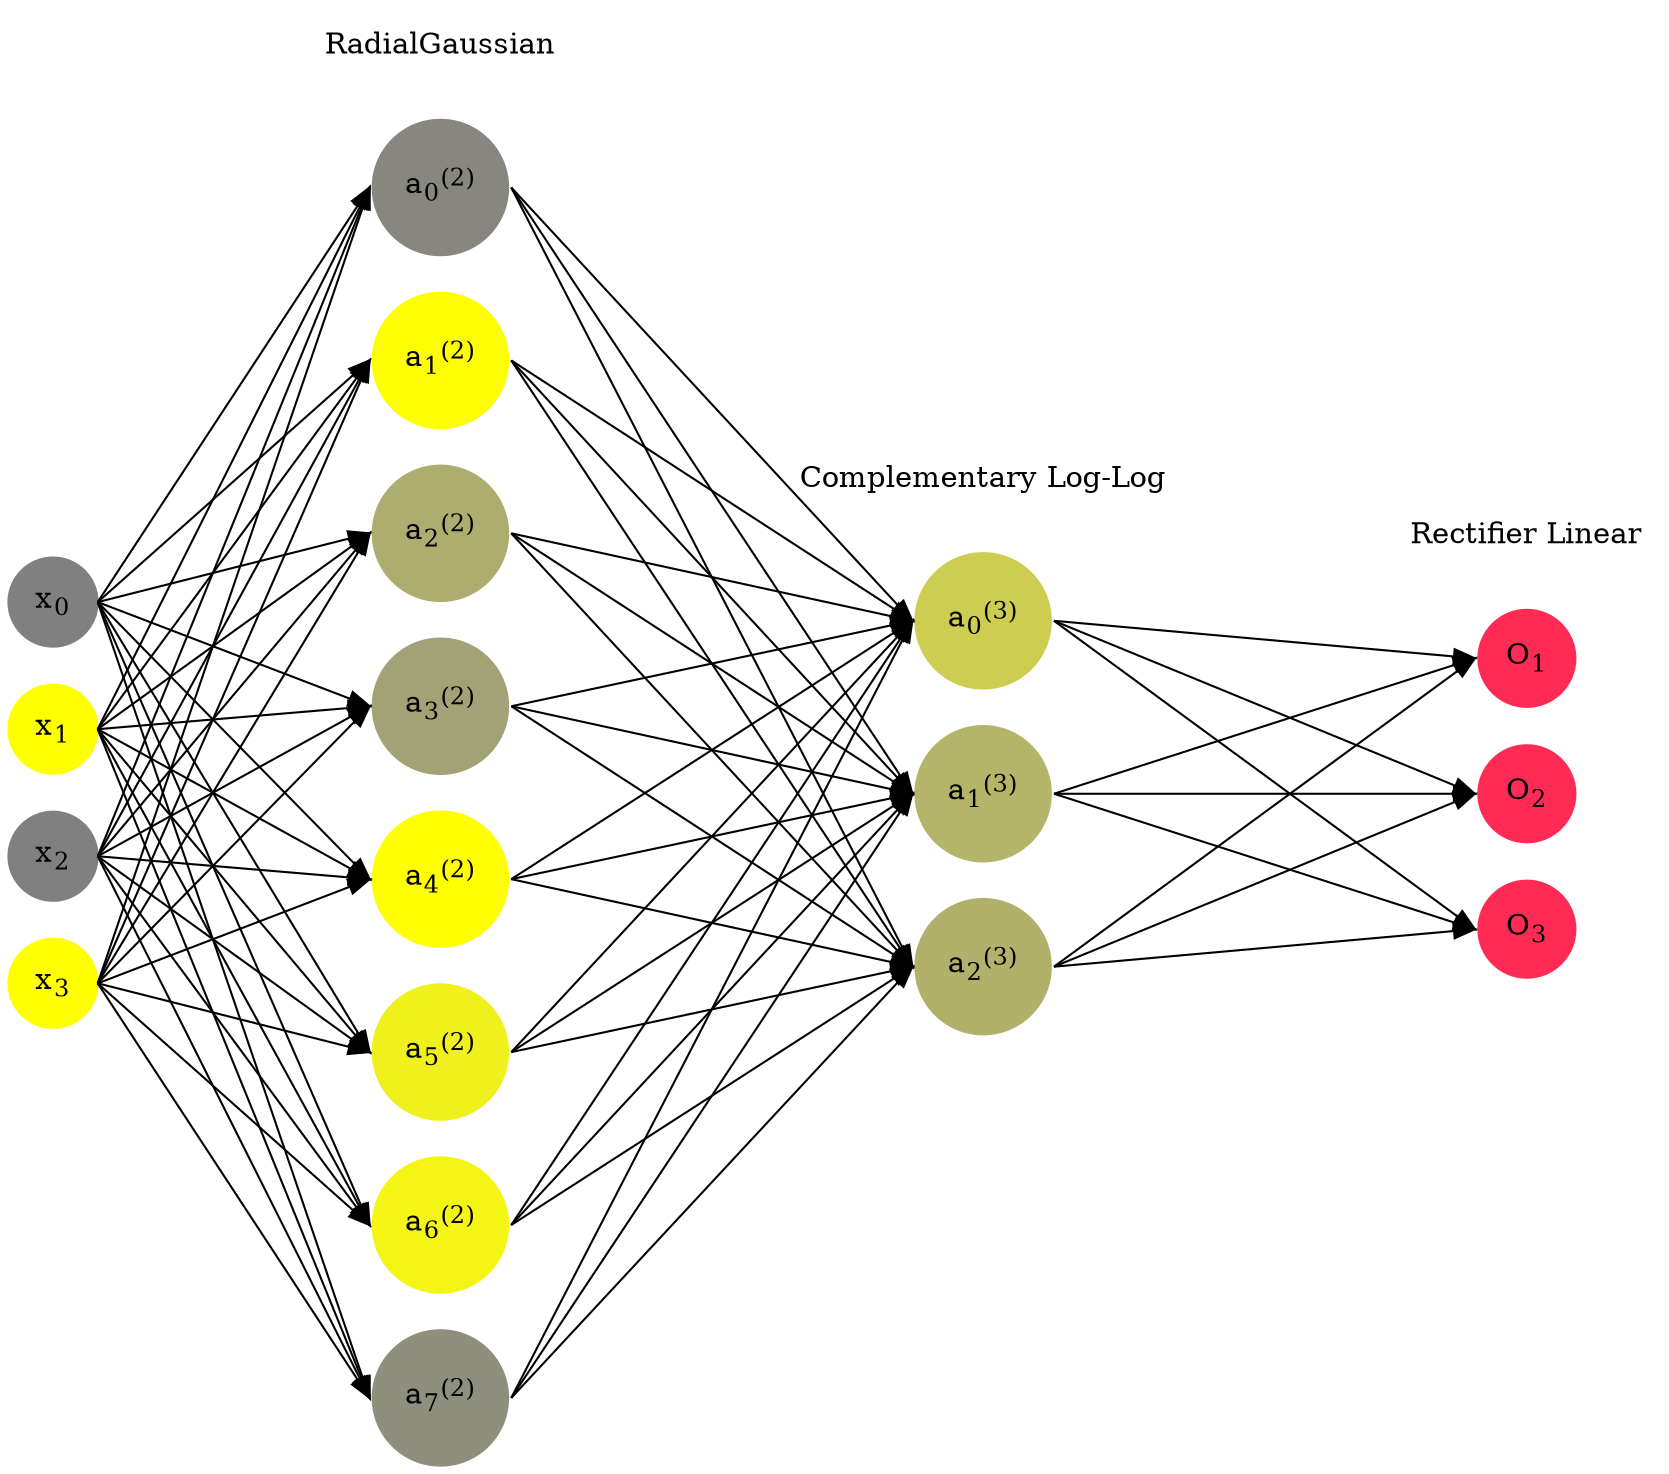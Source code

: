 digraph G {
	rankdir = LR;
	splines=false;
	edge[style=invis];
	ranksep= 1.4;
	{
	node [shape=circle, color="0.1667, 0.0, 0.5", style=filled, fillcolor="0.1667, 0.0, 0.5"];
	x0 [label=<x<sub>0</sub>>];
	}
	{
	node [shape=circle, color="0.1667, 1.0, 1.0", style=filled, fillcolor="0.1667, 1.0, 1.0"];
	x1 [label=<x<sub>1</sub>>];
	}
	{
	node [shape=circle, color="0.1667, 0.0, 0.5", style=filled, fillcolor="0.1667, 0.0, 0.5"];
	x2 [label=<x<sub>2</sub>>];
	}
	{
	node [shape=circle, color="0.1667, 1.0, 1.0", style=filled, fillcolor="0.1667, 1.0, 1.0"];
	x3 [label=<x<sub>3</sub>>];
	}
	{
	node [shape=circle, color="0.1667, 0.060072, 0.530036", style=filled, fillcolor="0.1667, 0.060072, 0.530036"];
	a02 [label=<a<sub>0</sub><sup>(2)</sup>>];
	}
	{
	node [shape=circle, color="0.1667, 0.986775, 0.993387", style=filled, fillcolor="0.1667, 0.986775, 0.993387"];
	a12 [label=<a<sub>1</sub><sup>(2)</sup>>];
	}
	{
	node [shape=circle, color="0.1667, 0.357838, 0.678919", style=filled, fillcolor="0.1667, 0.357838, 0.678919"];
	a22 [label=<a<sub>2</sub><sup>(2)</sup>>];
	}
	{
	node [shape=circle, color="0.1667, 0.269497, 0.634748", style=filled, fillcolor="0.1667, 0.269497, 0.634748"];
	a32 [label=<a<sub>3</sub><sup>(2)</sup>>];
	}
	{
	node [shape=circle, color="0.1667, 0.998485, 0.999243", style=filled, fillcolor="0.1667, 0.998485, 0.999243"];
	a42 [label=<a<sub>4</sub><sup>(2)</sup>>];
	}
	{
	node [shape=circle, color="0.1667, 0.882513, 0.941256", style=filled, fillcolor="0.1667, 0.882513, 0.941256"];
	a52 [label=<a<sub>5</sub><sup>(2)</sup>>];
	}
	{
	node [shape=circle, color="0.1667, 0.917124, 0.958562", style=filled, fillcolor="0.1667, 0.917124, 0.958562"];
	a62 [label=<a<sub>6</sub><sup>(2)</sup>>];
	}
	{
	node [shape=circle, color="0.1667, 0.121577, 0.560788", style=filled, fillcolor="0.1667, 0.121577, 0.560788"];
	a72 [label=<a<sub>7</sub><sup>(2)</sup>>];
	}
	{
	node [shape=circle, color="0.1667, 0.601983, 0.800991", style=filled, fillcolor="0.1667, 0.601983, 0.800991"];
	a03 [label=<a<sub>0</sub><sup>(3)</sup>>];
	}
	{
	node [shape=circle, color="0.1667, 0.421792, 0.710896", style=filled, fillcolor="0.1667, 0.421792, 0.710896"];
	a13 [label=<a<sub>1</sub><sup>(3)</sup>>];
	}
	{
	node [shape=circle, color="0.1667, 0.387216, 0.693608", style=filled, fillcolor="0.1667, 0.387216, 0.693608"];
	a23 [label=<a<sub>2</sub><sup>(3)</sup>>];
	}
	{
	node [shape=circle, color="0.9667, 0.83, 1.0", style=filled, fillcolor="0.9667, 0.83, 1.0"];
	O1 [label=<O<sub>1</sub>>];
	}
	{
	node [shape=circle, color="0.9667, 0.83, 1.0", style=filled, fillcolor="0.9667, 0.83, 1.0"];
	O2 [label=<O<sub>2</sub>>];
	}
	{
	node [shape=circle, color="0.9667, 0.83, 1.0", style=filled, fillcolor="0.9667, 0.83, 1.0"];
	O3 [label=<O<sub>3</sub>>];
	}
	{
	rank=same;
	x0->x1->x2->x3;
	}
	{
	rank=same;
	a02->a12->a22->a32->a42->a52->a62->a72;
	}
	{
	rank=same;
	a03->a13->a23;
	}
	{
	rank=same;
	O1->O2->O3;
	}
	l1 [shape=plaintext,label="RadialGaussian"];
	l1->a02;
	{rank=same; l1;a02};
	l2 [shape=plaintext,label="Complementary Log-Log"];
	l2->a03;
	{rank=same; l2;a03};
	l3 [shape=plaintext,label="Rectifier Linear"];
	l3->O1;
	{rank=same; l3;O1};
edge[style=solid, tailport=e, headport=w];
	{x0;x1;x2;x3} -> {a02;a12;a22;a32;a42;a52;a62;a72};
	{a02;a12;a22;a32;a42;a52;a62;a72} -> {a03;a13;a23};
	{a03;a13;a23} -> {O1,O2,O3};
}